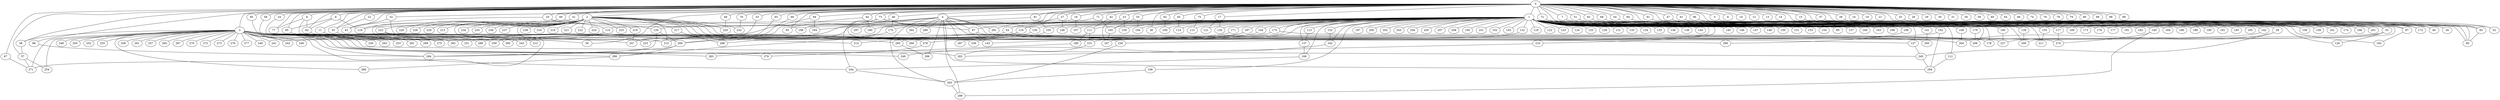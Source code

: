 
graph graphname {
    0 -- 1
0 -- 2
0 -- 3
0 -- 4
0 -- 5
0 -- 6
0 -- 7
0 -- 8
0 -- 9
0 -- 10
0 -- 11
0 -- 12
0 -- 13
0 -- 14
0 -- 15
0 -- 16
0 -- 17
0 -- 18
0 -- 19
0 -- 20
0 -- 21
0 -- 22
0 -- 23
0 -- 24
0 -- 25
0 -- 26
0 -- 27
0 -- 28
0 -- 29
0 -- 30
0 -- 31
0 -- 32
0 -- 33
0 -- 34
0 -- 35
0 -- 36
0 -- 37
0 -- 38
0 -- 39
0 -- 40
0 -- 41
0 -- 42
0 -- 43
0 -- 44
0 -- 45
0 -- 46
0 -- 47
0 -- 48
0 -- 49
0 -- 50
0 -- 51
0 -- 52
0 -- 53
0 -- 54
0 -- 55
0 -- 56
0 -- 57
0 -- 58
0 -- 59
0 -- 60
0 -- 61
0 -- 62
0 -- 63
0 -- 64
0 -- 65
0 -- 66
0 -- 67
0 -- 68
0 -- 69
0 -- 70
0 -- 71
0 -- 72
0 -- 73
0 -- 74
0 -- 75
0 -- 76
0 -- 77
0 -- 78
0 -- 79
0 -- 80
0 -- 81
0 -- 82
0 -- 83
0 -- 84
0 -- 85
0 -- 86
0 -- 87
0 -- 88
0 -- 89
0 -- 90
0 -- 91
0 -- 92
0 -- 93
0 -- 94
0 -- 95
0 -- 96
0 -- 97
0 -- 98
1 -- 99
1 -- 100
1 -- 101
1 -- 102
1 -- 103
1 -- 104
1 -- 105
1 -- 106
1 -- 107
1 -- 108
1 -- 109
1 -- 110
1 -- 111
1 -- 112
1 -- 113
1 -- 114
1 -- 115
1 -- 116
1 -- 117
1 -- 118
1 -- 119
1 -- 120
1 -- 121
1 -- 122
1 -- 123
1 -- 124
1 -- 125
1 -- 126
1 -- 127
1 -- 128
1 -- 129
1 -- 130
1 -- 131
1 -- 132
1 -- 133
1 -- 134
1 -- 135
1 -- 136
1 -- 137
1 -- 138
1 -- 139
1 -- 140
1 -- 141
1 -- 142
1 -- 143
1 -- 144
1 -- 145
1 -- 146
1 -- 147
1 -- 148
1 -- 149
1 -- 150
1 -- 151
1 -- 152
1 -- 153
1 -- 154
1 -- 155
1 -- 156
1 -- 157
1 -- 158
1 -- 159
1 -- 160
1 -- 161
1 -- 162
1 -- 163
1 -- 164
1 -- 165
1 -- 166
1 -- 167
1 -- 168
1 -- 169
1 -- 170
1 -- 171
1 -- 172
1 -- 173
1 -- 174
1 -- 175
1 -- 176
1 -- 177
1 -- 178
1 -- 179
1 -- 180
1 -- 181
1 -- 182
1 -- 183
1 -- 184
1 -- 185
1 -- 186
1 -- 187
1 -- 188
1 -- 189
1 -- 190
1 -- 191
1 -- 192
1 -- 193
1 -- 194
1 -- 195
1 -- 196
1 -- 197
1 -- 198
1 -- 199
1 -- 200
1 -- 201
1 -- 202
1 -- 203
1 -- 204
1 -- 205
1 -- 206
1 -- 207
1 -- 208
1 -- 209
1 -- 210
1 -- 211
1 -- 36
2 -- 212
2 -- 213
2 -- 214
2 -- 215
2 -- 216
2 -- 217
2 -- 218
2 -- 219
2 -- 220
2 -- 221
2 -- 222
2 -- 223
2 -- 224
2 -- 225
2 -- 226
2 -- 227
2 -- 228
2 -- 229
2 -- 230
2 -- 231
2 -- 232
2 -- 233
2 -- 234
2 -- 235
2 -- 236
2 -- 237
2 -- 238
2 -- 239
3 -- 256
3 -- 258
3 -- 259
3 -- 260
3 -- 261
3 -- 262
3 -- 257
3 -- 264
3 -- 265
3 -- 266
3 -- 267
3 -- 268
3 -- 269
3 -- 270
3 -- 271
3 -- 272
3 -- 273
3 -- 274
3 -- 275
3 -- 276
3 -- 277
3 -- 278
3 -- 279
3 -- 280
3 -- 281
3 -- 282
3 -- 283
3 -- 284
3 -- 285
3 -- 286
3 -- 263
3 -- 240
3 -- 241
3 -- 242
3 -- 243
3 -- 244
3 -- 245
3 -- 246
3 -- 247
3 -- 248
3 -- 249
3 -- 250
3 -- 251
3 -- 252
3 -- 253
3 -- 254
3 -- 255
3 -- 288
3 -- 38
4 -- 288
4 -- 290
4 -- 291
4 -- 292
4 -- 293
4 -- 294
4 -- 289
4 -- 296
4 -- 297
4 -- 298
4 -- 295
4 -- 299
4 -- 287
4 -- 97
5 -- 40
6 -- 85
6 -- 62
6 -- 119
7 -- 156
8 -- 282
8 -- 62
8 -- 77
11 -- 243
11 -- 281
15 -- 34
15 -- 90
17 -- 121
17 -- 120
18 -- 107
18 -- 116
20 -- 110
20 -- 43
22 -- 35
23 -- 167
23 -- 159
24 -- 275
25 -- 52
27 -- 148
27 -- 291
28 -- 264
28 -- 245
32 -- 215
32 -- 43
33 -- 247
35 -- 212
35 -- 50
37 -- 90
38 -- 57
39 -- 83
41 -- 198
41 -- 268
42 -- 111
44 -- 180
44 -- 269
45 -- 114
46 -- 143
46 -- 170
47 -- 87
48 -- 220
49 -- 119
49 -- 129
51 -- 158
53 -- 278
53 -- 227
53 -- 126
54 -- 196
55 -- 194
55 -- 165
57 -- 271
57 -- 254
58 -- 263
61 -- 172
62 -- 233
63 -- 206
63 -- 259
65 -- 215
67 -- 271
68 -- 174
69 -- 215
70 -- 232
71 -- 116
71 -- 165
72 -- 142
73 -- 97
73 -- 93
73 -- 130
73 -- 244
73 -- 198
75 -- 115
81 -- 105
81 -- 247
82 -- 109
83 -- 90
84 -- 201
85 -- 253
87 -- 183
91 -- 209
92 -- 161
94 -- 164
94 -- 251
95 -- 256
96 -- 172
97 -- 127
97 -- 143
98 -- 284
104 -- 266
105 -- 287
106 -- 293
108 -- 264
110 -- 282
111 -- 231
111 -- 189
112 -- 294
113 -- 137
116 -- 215
116 -- 260
117 -- 274
127 -- 245
129 -- 269
129 -- 284
130 -- 214
132 -- 239
137 -- 166
139 -- 209
140 -- 299
140 -- 274
141 -- 295
142 -- 231
152 -- 162
155 -- 211
162 -- 249
165 -- 167
166 -- 244
170 -- 280
171 -- 243
175 -- 178
175 -- 269
179 -- 206
185 -- 227
187 -- 285
187 -- 233
189 -- 279
192 -- 294
192 -- 230
199 -- 290
210 -- 262
217 -- 298
219 -- 247
223 -- 275
223 -- 271
230 -- 293
231 -- 262
244 -- 293
245 -- 294
269 -- 284
269 -- 280
278 -- 283
280 -- 286
285 -- 296
293 -- 299

}
